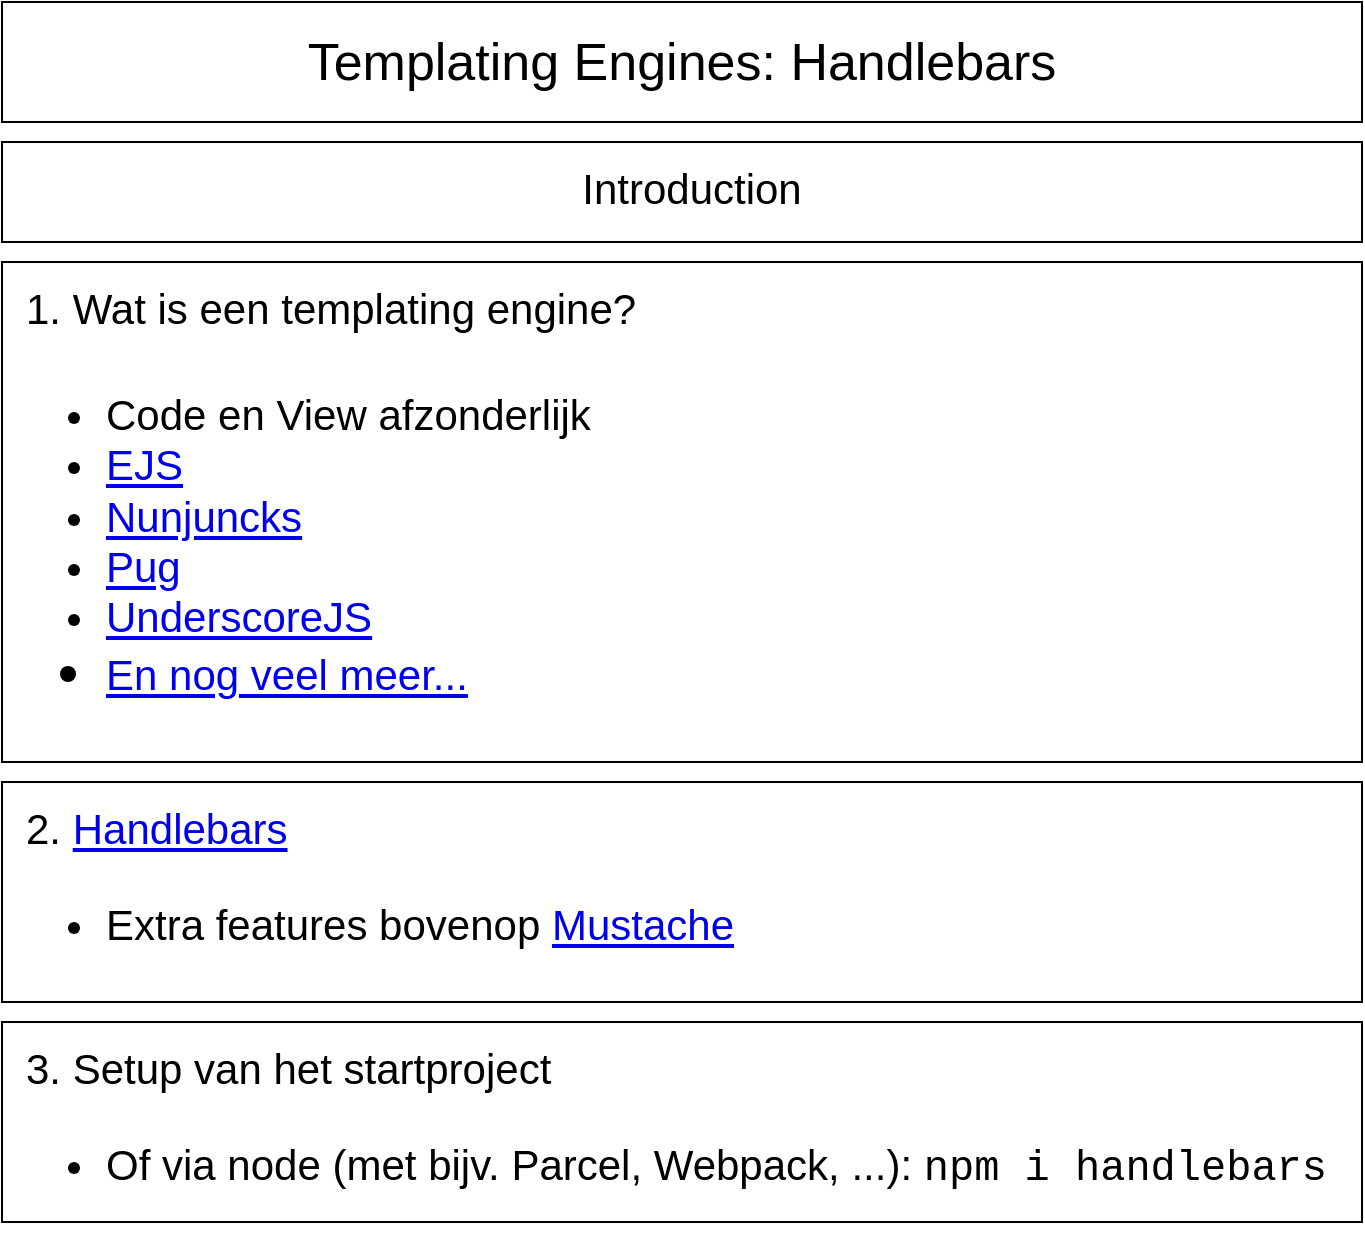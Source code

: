 <mxfile version="13.9.9" type="device" pages="8"><diagram id="C2LxrA_pCIdc0_f7m9Nd" name="Introduction"><mxGraphModel dx="1426" dy="939" grid="1" gridSize="10" guides="1" tooltips="1" connect="1" arrows="1" fold="1" page="1" pageScale="1" pageWidth="850" pageHeight="1100" math="0" shadow="0"><root><mxCell id="0"/><mxCell id="1" parent="0"/><mxCell id="tdxQaueXD9BM5MdrJlTH-1" value="Templating Engines: Handlebars" style="rounded=0;whiteSpace=wrap;html=1;fontSize=26;" parent="1" vertex="1"><mxGeometry x="80" y="40" width="680" height="60" as="geometry"/></mxCell><mxCell id="tdxQaueXD9BM5MdrJlTH-5" style="edgeStyle=orthogonalEdgeStyle;rounded=0;orthogonalLoop=1;jettySize=auto;html=1;exitX=0.5;exitY=1;exitDx=0;exitDy=0;fontSize=26;" parent="1" edge="1"><mxGeometry relative="1" as="geometry"><mxPoint x="420" y="310" as="sourcePoint"/><mxPoint x="420" y="310" as="targetPoint"/></mxGeometry></mxCell><mxCell id="tdxQaueXD9BM5MdrJlTH-10" value="&lt;font&gt;&lt;span style=&quot;font-size: 21px&quot;&gt;1. Wat is een templating engine?&lt;/span&gt;&lt;br&gt;&lt;ul&gt;&lt;li style=&quot;font-size: 21px&quot;&gt;&lt;font style=&quot;font-size: 21px&quot;&gt;Code en View afzonderlijk&lt;/font&gt;&lt;/li&gt;&lt;li style=&quot;font-size: 21px&quot;&gt;&lt;a href=&quot;https://ejs.co/&quot;&gt;EJS&lt;/a&gt;&lt;/li&gt;&lt;li style=&quot;font-size: 21px&quot;&gt;&lt;a href=&quot;https://mozilla.github.io/nunjucks/&quot;&gt;Nunjuncks&lt;/a&gt;&lt;/li&gt;&lt;li style=&quot;font-size: 21px&quot;&gt;&lt;a href=&quot;https://pugjs.org/&quot;&gt;Pug&lt;/a&gt;&lt;/li&gt;&lt;li style=&quot;font-size: 21px&quot;&gt;&lt;a href=&quot;http://underscorejs.org/&quot;&gt;UnderscoreJS&lt;/a&gt;&lt;/li&gt;&lt;li&gt;&lt;span style=&quot;font-size: 21px&quot;&gt;&lt;a href=&quot;https://colorlib.com/wp/top-templating-engines-for-javascript/&quot;&gt;En nog veel meer...&lt;/a&gt;&lt;/span&gt;&lt;/li&gt;&lt;/ul&gt;&lt;br&gt;&lt;/font&gt;" style="rounded=0;whiteSpace=wrap;html=1;fontSize=26;align=left;spacingLeft=10;verticalAlign=top;" parent="1" vertex="1"><mxGeometry x="80" y="170" width="680" height="250" as="geometry"/></mxCell><mxCell id="jN10ShenrK_myxixYj5q-1" value="&lt;font style=&quot;font-size: 21px&quot;&gt;2. &lt;a href=&quot;https://handlebarsjs.com/&quot;&gt;Handlebars&lt;/a&gt;&lt;br&gt;&lt;ul&gt;&lt;li&gt;&lt;font style=&quot;font-size: 21px&quot;&gt;Extra features bovenop &lt;a href=&quot;https://mustache.github.io/&quot;&gt;Mustache&lt;br&gt;&lt;/a&gt;&lt;/font&gt;&lt;/li&gt;&lt;/ul&gt;&lt;br&gt;&lt;/font&gt;" style="rounded=0;whiteSpace=wrap;html=1;fontSize=26;align=left;spacingLeft=10;verticalAlign=top;" parent="1" vertex="1"><mxGeometry x="80" y="430" width="680" height="110" as="geometry"/></mxCell><mxCell id="jN10ShenrK_myxixYj5q-2" value="&lt;div&gt;&lt;span style=&quot;font-size: 21px&quot;&gt;Introduction&lt;/span&gt;&lt;/div&gt;" style="rounded=0;whiteSpace=wrap;html=1;fontSize=26;align=center;spacingLeft=10;verticalAlign=top;" parent="1" vertex="1"><mxGeometry x="80" y="110" width="680" height="50" as="geometry"/></mxCell><mxCell id="9ysdKKkqqZxKanhVuaHR-1" value="&lt;font style=&quot;font-size: 21px&quot;&gt;3. Setup van het startproject&lt;br&gt;&lt;p&gt;&lt;/p&gt;&lt;ul&gt;&lt;li&gt;Of via node (met bijv. Parcel, Webpack, ...): &lt;font face=&quot;Courier New&quot;&gt;npm i handlebars&lt;/font&gt;&lt;/li&gt;&lt;/ul&gt;&lt;p&gt;&lt;/p&gt;&lt;/font&gt;" style="rounded=0;whiteSpace=wrap;html=1;fontSize=26;align=left;spacingLeft=10;verticalAlign=top;" vertex="1" parent="1"><mxGeometry x="80" y="550" width="680" height="100" as="geometry"/></mxCell></root></mxGraphModel></diagram><diagram id="QLcncSlsgYLjNXE_g2QL" name="Overview"><mxGraphModel dx="1426" dy="939" grid="1" gridSize="10" guides="1" tooltips="1" connect="1" arrows="1" fold="1" page="1" pageScale="1" pageWidth="827" pageHeight="1169" math="0" shadow="0"><root><mxCell id="c1DU1uCvzZR659IFqB1s-0"/><mxCell id="c1DU1uCvzZR659IFqB1s-1" parent="c1DU1uCvzZR659IFqB1s-0"/><mxCell id="CAiPp__SbwTkqavfIk7g-0" value="&lt;span&gt;Templating Engines: Handlebars&lt;/span&gt;" style="rounded=0;whiteSpace=wrap;html=1;fontSize=26;" parent="c1DU1uCvzZR659IFqB1s-1" vertex="1"><mxGeometry x="80" y="40" width="680" height="60" as="geometry"/></mxCell><mxCell id="CAiPp__SbwTkqavfIk7g-1" value="&lt;font style=&quot;font-size: 21px&quot;&gt;1. Expressions&lt;br&gt;&lt;/font&gt;" style="rounded=0;whiteSpace=wrap;html=1;fontSize=26;align=left;spacingLeft=10;verticalAlign=middle;" parent="c1DU1uCvzZR659IFqB1s-1" vertex="1"><mxGeometry x="80" y="170" width="680" height="50" as="geometry"/></mxCell><mxCell id="CAiPp__SbwTkqavfIk7g-3" value="&lt;span style=&quot;font-size: 21px&quot;&gt;Overview&lt;/span&gt;" style="rounded=0;whiteSpace=wrap;html=1;fontSize=26;align=center;spacingLeft=10;verticalAlign=middle;" parent="c1DU1uCvzZR659IFqB1s-1" vertex="1"><mxGeometry x="80" y="110" width="680" height="50" as="geometry"/></mxCell><mxCell id="G_qK7vgzp5S2N77Ha6_N-4" value="&lt;font style=&quot;font-size: 21px&quot;&gt;2. Built-in helpers&lt;br&gt;&lt;/font&gt;" style="rounded=0;whiteSpace=wrap;html=1;fontSize=26;align=left;spacingLeft=10;verticalAlign=middle;" parent="c1DU1uCvzZR659IFqB1s-1" vertex="1"><mxGeometry x="80" y="230" width="680" height="50" as="geometry"/></mxCell><mxCell id="G_qK7vgzp5S2N77Ha6_N-5" value="&lt;font style=&quot;font-size: 21px&quot;&gt;3. Custom helpers&lt;br&gt;&lt;/font&gt;" style="rounded=0;whiteSpace=wrap;html=1;fontSize=26;align=left;spacingLeft=10;verticalAlign=middle;" parent="c1DU1uCvzZR659IFqB1s-1" vertex="1"><mxGeometry x="80" y="290" width="680" height="50" as="geometry"/></mxCell><mxCell id="G_qK7vgzp5S2N77Ha6_N-6" value="&lt;font style=&quot;font-size: 21px&quot;&gt;4. Block helpers&lt;br&gt;&lt;/font&gt;" style="rounded=0;whiteSpace=wrap;html=1;fontSize=26;align=left;spacingLeft=10;verticalAlign=middle;" parent="c1DU1uCvzZR659IFqB1s-1" vertex="1"><mxGeometry x="80" y="350" width="680" height="50" as="geometry"/></mxCell><mxCell id="h6WxmNIOLOUElpFkRx3x-0" value="&lt;font style=&quot;font-size: 21px&quot;&gt;5. Partials&lt;br&gt;&lt;/font&gt;" style="rounded=0;whiteSpace=wrap;html=1;fontSize=26;align=left;spacingLeft=10;verticalAlign=middle;" parent="c1DU1uCvzZR659IFqB1s-1" vertex="1"><mxGeometry x="80" y="410" width="680" height="50" as="geometry"/></mxCell><mxCell id="h6WxmNIOLOUElpFkRx3x-1" value="&lt;font style=&quot;font-size: 21px&quot;&gt;6. Event delegation&lt;br&gt;&lt;/font&gt;" style="rounded=0;whiteSpace=wrap;html=1;fontSize=26;align=left;spacingLeft=10;verticalAlign=middle;" parent="c1DU1uCvzZR659IFqB1s-1" vertex="1"><mxGeometry x="80" y="470" width="680" height="50" as="geometry"/></mxCell><mxCell id="vBRD51ZX8QD1VZsMKUq9-0" value="&lt;font style=&quot;font-size: 21px&quot;&gt;Next: Expressions&lt;br&gt;&lt;/font&gt;" style="rounded=0;whiteSpace=wrap;html=1;fontSize=26;align=left;spacingLeft=10;verticalAlign=middle;" vertex="1" parent="c1DU1uCvzZR659IFqB1s-1"><mxGeometry x="80" y="560" width="680" height="40" as="geometry"/></mxCell></root></mxGraphModel></diagram><diagram id="cZrU9aKpnvN6DN83AiwI" name="Expressions"><mxGraphModel dx="1426" dy="939" grid="1" gridSize="10" guides="1" tooltips="1" connect="1" arrows="1" fold="1" page="1" pageScale="1" pageWidth="827" pageHeight="1169" math="0" shadow="0"><root><mxCell id="73g1McJH0viqGIf4t4U2-0"/><mxCell id="73g1McJH0viqGIf4t4U2-1" parent="73g1McJH0viqGIf4t4U2-0"/><mxCell id="73g1McJH0viqGIf4t4U2-2" value="Templating Engines: Handlebars" style="rounded=0;whiteSpace=wrap;html=1;fontSize=26;" parent="73g1McJH0viqGIf4t4U2-1" vertex="1"><mxGeometry x="80" y="40" width="680" height="60" as="geometry"/></mxCell><mxCell id="73g1McJH0viqGIf4t4U2-3" value="&lt;span style=&quot;font-size: 21px&quot;&gt;Expressions&lt;/span&gt;" style="rounded=0;whiteSpace=wrap;html=1;fontSize=26;align=center;spacingLeft=10;verticalAlign=middle;" parent="73g1McJH0viqGIf4t4U2-1" vertex="1"><mxGeometry x="80" y="110" width="680" height="50" as="geometry"/></mxCell><mxCell id="6Oq3krOFXUw4oHeRu_tb-0" value="&lt;font&gt;&lt;span style=&quot;font-size: 21px&quot;&gt;2. Simple Expressions&lt;/span&gt;&lt;br&gt;&lt;/font&gt;" style="rounded=0;whiteSpace=wrap;html=1;fontSize=26;align=left;spacingLeft=10;verticalAlign=middle;" parent="73g1McJH0viqGIf4t4U2-1" vertex="1"><mxGeometry x="80" y="230" width="680" height="50" as="geometry"/></mxCell><mxCell id="6Oq3krOFXUw4oHeRu_tb-1" value="&lt;font style=&quot;font-size: 21px&quot;&gt;Next: Built-in helpers&lt;br&gt;&lt;/font&gt;" style="rounded=0;whiteSpace=wrap;html=1;fontSize=26;align=left;spacingLeft=10;verticalAlign=middle;" parent="73g1McJH0viqGIf4t4U2-1" vertex="1"><mxGeometry x="80" y="560" width="680" height="40" as="geometry"/></mxCell><mxCell id="wnnS_NJvSGY1YzDIWB9s-0" value="&lt;font&gt;&lt;span style=&quot;font-size: 21px&quot;&gt;3. Path expressions&lt;/span&gt;&lt;br&gt;&lt;/font&gt;" style="rounded=0;whiteSpace=wrap;html=1;fontSize=26;align=left;spacingLeft=10;verticalAlign=middle;" vertex="1" parent="73g1McJH0viqGIf4t4U2-1"><mxGeometry x="80" y="290" width="680" height="50" as="geometry"/></mxCell><mxCell id="wnnS_NJvSGY1YzDIWB9s-1" value="&lt;font&gt;&lt;span style=&quot;font-size: 21px&quot;&gt;4. HTML escaping&lt;/span&gt;&lt;br&gt;&lt;/font&gt;" style="rounded=0;whiteSpace=wrap;html=1;fontSize=26;align=left;spacingLeft=10;verticalAlign=middle;" vertex="1" parent="73g1McJH0viqGIf4t4U2-1"><mxGeometry x="80" y="350" width="680" height="50" as="geometry"/></mxCell><mxCell id="wnnS_NJvSGY1YzDIWB9s-2" value="&lt;font&gt;&lt;span style=&quot;font-size: 21px&quot;&gt;5. Literal segments&lt;/span&gt;&lt;br&gt;&lt;/font&gt;" style="rounded=0;whiteSpace=wrap;html=1;fontSize=26;align=left;spacingLeft=10;verticalAlign=middle;" vertex="1" parent="73g1McJH0viqGIf4t4U2-1"><mxGeometry x="80" y="410" width="680" height="50" as="geometry"/></mxCell><mxCell id="wnnS_NJvSGY1YzDIWB9s-3" value="&lt;font&gt;&lt;span style=&quot;font-size: 21px&quot;&gt;1. Basis gebruik Handlebars&lt;/span&gt;&lt;br&gt;&lt;/font&gt;" style="rounded=0;whiteSpace=wrap;html=1;fontSize=26;align=left;spacingLeft=10;verticalAlign=middle;" vertex="1" parent="73g1McJH0viqGIf4t4U2-1"><mxGeometry x="80" y="170" width="680" height="50" as="geometry"/></mxCell><mxCell id="VX-vTxSLqZn24IRS6r42-0" value="&lt;font&gt;&lt;span style=&quot;font-size: 21px&quot;&gt;6. Commentaar&lt;/span&gt;&lt;br&gt;&lt;/font&gt;" style="rounded=0;whiteSpace=wrap;html=1;fontSize=26;align=left;spacingLeft=10;verticalAlign=middle;" vertex="1" parent="73g1McJH0viqGIf4t4U2-1"><mxGeometry x="80" y="470" width="680" height="50" as="geometry"/></mxCell></root></mxGraphModel></diagram><diagram name="Built-in helpers" id="IlSW--7PzJzTPsYqJb8e"><mxGraphModel dx="1426" dy="939" grid="1" gridSize="10" guides="1" tooltips="1" connect="1" arrows="1" fold="1" page="1" pageScale="1" pageWidth="827" pageHeight="1169" math="0" shadow="0"><root><mxCell id="c2jNNwpGRUtzM3RcPq_W-0"/><mxCell id="c2jNNwpGRUtzM3RcPq_W-1" parent="c2jNNwpGRUtzM3RcPq_W-0"/><mxCell id="c2jNNwpGRUtzM3RcPq_W-2" value="Templating Engines: Handlebars" style="rounded=0;whiteSpace=wrap;html=1;fontSize=26;" vertex="1" parent="c2jNNwpGRUtzM3RcPq_W-1"><mxGeometry x="80" y="40" width="680" height="60" as="geometry"/></mxCell><mxCell id="c2jNNwpGRUtzM3RcPq_W-3" value="&lt;span style=&quot;font-size: 21px&quot;&gt;Built-in Helpers&lt;/span&gt;" style="rounded=0;whiteSpace=wrap;html=1;fontSize=26;align=center;spacingLeft=10;verticalAlign=middle;" vertex="1" parent="c2jNNwpGRUtzM3RcPq_W-1"><mxGeometry x="80" y="110" width="680" height="50" as="geometry"/></mxCell><mxCell id="c2jNNwpGRUtzM3RcPq_W-4" value="&lt;font&gt;&lt;span style=&quot;font-size: 21px&quot;&gt;2. #each&lt;/span&gt;&lt;br&gt;&lt;/font&gt;" style="rounded=0;whiteSpace=wrap;html=1;fontSize=26;align=left;spacingLeft=10;verticalAlign=middle;" vertex="1" parent="c2jNNwpGRUtzM3RcPq_W-1"><mxGeometry x="80" y="230" width="680" height="50" as="geometry"/></mxCell><mxCell id="c2jNNwpGRUtzM3RcPq_W-5" value="&lt;font style=&quot;font-size: 21px&quot;&gt;Next: Custom helpers&lt;br&gt;&lt;/font&gt;" style="rounded=0;whiteSpace=wrap;html=1;fontSize=26;align=left;spacingLeft=10;verticalAlign=middle;" vertex="1" parent="c2jNNwpGRUtzM3RcPq_W-1"><mxGeometry x="80" y="700" width="680" height="40" as="geometry"/></mxCell><mxCell id="c2jNNwpGRUtzM3RcPq_W-6" value="&lt;font&gt;&lt;span style=&quot;font-size: 21px&quot;&gt;3. #if&lt;/span&gt;&lt;br&gt;&lt;/font&gt;" style="rounded=0;whiteSpace=wrap;html=1;fontSize=26;align=left;spacingLeft=10;verticalAlign=middle;" vertex="1" parent="c2jNNwpGRUtzM3RcPq_W-1"><mxGeometry x="80" y="290" width="680" height="50" as="geometry"/></mxCell><mxCell id="c2jNNwpGRUtzM3RcPq_W-7" value="&lt;font&gt;&lt;span style=&quot;font-size: 21px&quot;&gt;4. #unless&lt;/span&gt;&lt;br&gt;&lt;/font&gt;" style="rounded=0;whiteSpace=wrap;html=1;fontSize=26;align=left;spacingLeft=10;verticalAlign=middle;" vertex="1" parent="c2jNNwpGRUtzM3RcPq_W-1"><mxGeometry x="80" y="350" width="680" height="50" as="geometry"/></mxCell><mxCell id="c2jNNwpGRUtzM3RcPq_W-8" value="&lt;font&gt;&lt;span style=&quot;font-size: 21px&quot;&gt;5. lookup&lt;/span&gt;&lt;br&gt;&lt;/font&gt;" style="rounded=0;whiteSpace=wrap;html=1;fontSize=26;align=left;spacingLeft=10;verticalAlign=middle;" vertex="1" parent="c2jNNwpGRUtzM3RcPq_W-1"><mxGeometry x="80" y="410" width="680" height="50" as="geometry"/></mxCell><mxCell id="c2jNNwpGRUtzM3RcPq_W-9" value="&lt;font&gt;&lt;span style=&quot;font-size: 21px&quot;&gt;1. #with&lt;/span&gt;&lt;br&gt;&lt;/font&gt;" style="rounded=0;whiteSpace=wrap;html=1;fontSize=26;align=left;spacingLeft=10;verticalAlign=middle;" vertex="1" parent="c2jNNwpGRUtzM3RcPq_W-1"><mxGeometry x="80" y="170" width="680" height="50" as="geometry"/></mxCell><mxCell id="c2jNNwpGRUtzM3RcPq_W-10" value="&lt;font&gt;&lt;span style=&quot;font-size: 21px&quot;&gt;6. log&lt;br&gt;&lt;ul&gt;&lt;li&gt;&lt;font&gt;debug&lt;/font&gt;&lt;/li&gt;&lt;li&gt;&lt;font&gt;info (default)&lt;/font&gt;&lt;/li&gt;&lt;li&gt;&lt;font&gt;warn&lt;/font&gt;&lt;/li&gt;&lt;li&gt;&lt;font&gt;error&lt;/font&gt;&lt;/li&gt;&lt;/ul&gt;&lt;/span&gt;&lt;/font&gt;" style="rounded=0;whiteSpace=wrap;html=1;fontSize=26;align=left;spacingLeft=10;verticalAlign=top;" vertex="1" parent="c2jNNwpGRUtzM3RcPq_W-1"><mxGeometry x="80" y="470" width="680" height="180" as="geometry"/></mxCell></root></mxGraphModel></diagram><diagram name="Custom Helpers" id="lK1xHzSoy2uBphgCOdK8"><mxGraphModel dx="1426" dy="894" grid="1" gridSize="10" guides="1" tooltips="1" connect="1" arrows="1" fold="1" page="1" pageScale="1" pageWidth="827" pageHeight="1169" math="0" shadow="0"><root><mxCell id="Z47-g4FUZPH8NMI4UeyG-0"/><mxCell id="Z47-g4FUZPH8NMI4UeyG-1" parent="Z47-g4FUZPH8NMI4UeyG-0"/><mxCell id="Z47-g4FUZPH8NMI4UeyG-2" value="Templating Engines: Handlebars" style="rounded=0;whiteSpace=wrap;html=1;fontSize=26;" vertex="1" parent="Z47-g4FUZPH8NMI4UeyG-1"><mxGeometry x="80" y="40" width="680" height="60" as="geometry"/></mxCell><mxCell id="Z47-g4FUZPH8NMI4UeyG-3" value="&lt;span style=&quot;font-size: 21px&quot;&gt;Custom Helpers&lt;/span&gt;" style="rounded=0;whiteSpace=wrap;html=1;fontSize=26;align=center;spacingLeft=10;verticalAlign=middle;" vertex="1" parent="Z47-g4FUZPH8NMI4UeyG-1"><mxGeometry x="80" y="110" width="680" height="50" as="geometry"/></mxCell><mxCell id="Z47-g4FUZPH8NMI4UeyG-4" value="&lt;font&gt;&lt;span style=&quot;font-size: 21px&quot;&gt;2. emphasize&lt;/span&gt;&lt;br&gt;&lt;/font&gt;" style="rounded=0;whiteSpace=wrap;html=1;fontSize=26;align=left;spacingLeft=10;verticalAlign=middle;" vertex="1" parent="Z47-g4FUZPH8NMI4UeyG-1"><mxGeometry x="80" y="230" width="680" height="50" as="geometry"/></mxCell><mxCell id="Z47-g4FUZPH8NMI4UeyG-5" value="&lt;font style=&quot;font-size: 21px&quot;&gt;Next: Block helpers&lt;br&gt;&lt;/font&gt;" style="rounded=0;whiteSpace=wrap;html=1;fontSize=26;align=left;spacingLeft=10;verticalAlign=middle;" vertex="1" parent="Z47-g4FUZPH8NMI4UeyG-1"><mxGeometry x="80" y="440" width="680" height="40" as="geometry"/></mxCell><mxCell id="Z47-g4FUZPH8NMI4UeyG-6" value="&lt;font&gt;&lt;span style=&quot;font-size: 21px&quot;&gt;3. Meerdere parameters&lt;/span&gt;&lt;br&gt;&lt;/font&gt;" style="rounded=0;whiteSpace=wrap;html=1;fontSize=26;align=left;spacingLeft=10;verticalAlign=middle;" vertex="1" parent="Z47-g4FUZPH8NMI4UeyG-1"><mxGeometry x="80" y="290" width="680" height="50" as="geometry"/></mxCell><mxCell id="Z47-g4FUZPH8NMI4UeyG-7" value="&lt;font&gt;&lt;span style=&quot;font-size: 21px&quot;&gt;4. Subexpressions&lt;/span&gt;&lt;br&gt;&lt;/font&gt;" style="rounded=0;whiteSpace=wrap;html=1;fontSize=26;align=left;spacingLeft=10;verticalAlign=middle;" vertex="1" parent="Z47-g4FUZPH8NMI4UeyG-1"><mxGeometry x="80" y="350" width="680" height="50" as="geometry"/></mxCell><mxCell id="Z47-g4FUZPH8NMI4UeyG-9" value="&lt;font&gt;&lt;span style=&quot;font-size: 21px&quot;&gt;1. scream&lt;/span&gt;&lt;br&gt;&lt;/font&gt;" style="rounded=0;whiteSpace=wrap;html=1;fontSize=26;align=left;spacingLeft=10;verticalAlign=middle;" vertex="1" parent="Z47-g4FUZPH8NMI4UeyG-1"><mxGeometry x="80" y="170" width="680" height="50" as="geometry"/></mxCell></root></mxGraphModel></diagram><diagram name="Block Helpers" id="YhUTMJPaMNj8-XXfi6i7"><mxGraphModel dx="1426" dy="894" grid="1" gridSize="10" guides="1" tooltips="1" connect="1" arrows="1" fold="1" page="1" pageScale="1" pageWidth="827" pageHeight="1169" math="0" shadow="0"><root><mxCell id="Z6z-y3Ft2xgfz4ZEP4XD-0"/><mxCell id="Z6z-y3Ft2xgfz4ZEP4XD-1" parent="Z6z-y3Ft2xgfz4ZEP4XD-0"/><mxCell id="Z6z-y3Ft2xgfz4ZEP4XD-2" value="Templating Engines: Handlebars" style="rounded=0;whiteSpace=wrap;html=1;fontSize=26;" vertex="1" parent="Z6z-y3Ft2xgfz4ZEP4XD-1"><mxGeometry x="80" y="40" width="680" height="60" as="geometry"/></mxCell><mxCell id="Z6z-y3Ft2xgfz4ZEP4XD-3" value="&lt;span style=&quot;font-size: 21px&quot;&gt;Block Helpers&lt;/span&gt;" style="rounded=0;whiteSpace=wrap;html=1;fontSize=26;align=center;spacingLeft=10;verticalAlign=middle;" vertex="1" parent="Z6z-y3Ft2xgfz4ZEP4XD-1"><mxGeometry x="80" y="110" width="680" height="50" as="geometry"/></mxCell><mxCell id="Z6z-y3Ft2xgfz4ZEP4XD-4" value="&lt;font&gt;&lt;span style=&quot;font-size: 21px&quot;&gt;2. #bold&lt;/span&gt;&lt;br&gt;&lt;/font&gt;" style="rounded=0;whiteSpace=wrap;html=1;fontSize=26;align=left;spacingLeft=10;verticalAlign=middle;" vertex="1" parent="Z6z-y3Ft2xgfz4ZEP4XD-1"><mxGeometry x="80" y="230" width="680" height="50" as="geometry"/></mxCell><mxCell id="Z6z-y3Ft2xgfz4ZEP4XD-5" value="&lt;font style=&quot;font-size: 21px&quot;&gt;Next: Partials&lt;br&gt;&lt;/font&gt;" style="rounded=0;whiteSpace=wrap;html=1;fontSize=26;align=left;spacingLeft=10;verticalAlign=middle;" vertex="1" parent="Z6z-y3Ft2xgfz4ZEP4XD-1"><mxGeometry x="80" y="440" width="680" height="40" as="geometry"/></mxCell><mxCell id="Z6z-y3Ft2xgfz4ZEP4XD-6" value="&lt;font&gt;&lt;span style=&quot;font-size: 21px&quot;&gt;3. #newif&lt;/span&gt;&lt;br&gt;&lt;/font&gt;" style="rounded=0;whiteSpace=wrap;html=1;fontSize=26;align=left;spacingLeft=10;verticalAlign=middle;" vertex="1" parent="Z6z-y3Ft2xgfz4ZEP4XD-1"><mxGeometry x="80" y="290" width="680" height="50" as="geometry"/></mxCell><mxCell id="Z6z-y3Ft2xgfz4ZEP4XD-7" value="&lt;font&gt;&lt;span style=&quot;font-size: 21px&quot;&gt;4. #list&lt;/span&gt;&lt;br&gt;&lt;/font&gt;" style="rounded=0;whiteSpace=wrap;html=1;fontSize=26;align=left;spacingLeft=10;verticalAlign=middle;" vertex="1" parent="Z6z-y3Ft2xgfz4ZEP4XD-1"><mxGeometry x="80" y="350" width="680" height="50" as="geometry"/></mxCell><mxCell id="Z6z-y3Ft2xgfz4ZEP4XD-8" value="&lt;font&gt;&lt;span style=&quot;font-size: 21px&quot;&gt;1. #noop (no operation)&lt;/span&gt;&lt;br&gt;&lt;/font&gt;" style="rounded=0;whiteSpace=wrap;html=1;fontSize=26;align=left;spacingLeft=10;verticalAlign=middle;" vertex="1" parent="Z6z-y3Ft2xgfz4ZEP4XD-1"><mxGeometry x="80" y="170" width="680" height="50" as="geometry"/></mxCell></root></mxGraphModel></diagram><diagram name="Partials" id="CH09TUPUSvavRTvZaFXk"><mxGraphModel dx="1426" dy="894" grid="1" gridSize="10" guides="1" tooltips="1" connect="1" arrows="1" fold="1" page="1" pageScale="1" pageWidth="827" pageHeight="1169" math="0" shadow="0"><root><mxCell id="LnQyF2WtAwOGukYBkDQT-0"/><mxCell id="LnQyF2WtAwOGukYBkDQT-1" parent="LnQyF2WtAwOGukYBkDQT-0"/><mxCell id="LnQyF2WtAwOGukYBkDQT-2" value="Templating Engines: Handlebars" style="rounded=0;whiteSpace=wrap;html=1;fontSize=26;" vertex="1" parent="LnQyF2WtAwOGukYBkDQT-1"><mxGeometry x="80" y="40" width="680" height="60" as="geometry"/></mxCell><mxCell id="LnQyF2WtAwOGukYBkDQT-3" value="&lt;span style=&quot;font-size: 21px&quot;&gt;Partials&lt;/span&gt;" style="rounded=0;whiteSpace=wrap;html=1;fontSize=26;align=center;spacingLeft=10;verticalAlign=middle;" vertex="1" parent="LnQyF2WtAwOGukYBkDQT-1"><mxGeometry x="80" y="110" width="680" height="50" as="geometry"/></mxCell><mxCell id="LnQyF2WtAwOGukYBkDQT-5" value="&lt;font style=&quot;font-size: 21px&quot;&gt;Next: Event Delegation&lt;br&gt;&lt;/font&gt;" style="rounded=0;whiteSpace=wrap;html=1;fontSize=26;align=left;spacingLeft=10;verticalAlign=middle;" vertex="1" parent="LnQyF2WtAwOGukYBkDQT-1"><mxGeometry x="80" y="250" width="680" height="40" as="geometry"/></mxCell><mxCell id="LnQyF2WtAwOGukYBkDQT-8" value="&lt;font&gt;&lt;span style=&quot;font-size: 21px&quot;&gt;1. header&lt;/span&gt;&lt;br&gt;&lt;/font&gt;" style="rounded=0;whiteSpace=wrap;html=1;fontSize=26;align=left;spacingLeft=10;verticalAlign=middle;" vertex="1" parent="LnQyF2WtAwOGukYBkDQT-1"><mxGeometry x="80" y="170" width="680" height="50" as="geometry"/></mxCell></root></mxGraphModel></diagram><diagram name="Event Delegation" id="otnYX5V3ehxMbb_NCUjK"><mxGraphModel dx="1426" dy="894" grid="1" gridSize="10" guides="1" tooltips="1" connect="1" arrows="1" fold="1" page="1" pageScale="1" pageWidth="827" pageHeight="1169" math="0" shadow="0"><root><mxCell id="sqYMDMIDqR8bJPECpUcs-0"/><mxCell id="sqYMDMIDqR8bJPECpUcs-1" parent="sqYMDMIDqR8bJPECpUcs-0"/><mxCell id="OcUJf2xmkL8nST1lAQi0-18" value="" style="rounded=0;whiteSpace=wrap;html=1;fontSize=15;" vertex="1" parent="sqYMDMIDqR8bJPECpUcs-1"><mxGeometry x="313" y="543" width="200" height="247" as="geometry"/></mxCell><mxCell id="sqYMDMIDqR8bJPECpUcs-2" value="Templating Engines: Handlebars" style="rounded=0;whiteSpace=wrap;html=1;fontSize=26;" vertex="1" parent="sqYMDMIDqR8bJPECpUcs-1"><mxGeometry x="80" y="40" width="680" height="60" as="geometry"/></mxCell><mxCell id="sqYMDMIDqR8bJPECpUcs-3" value="&lt;span style=&quot;font-size: 21px&quot;&gt;Event Delegation&lt;/span&gt;" style="rounded=0;whiteSpace=wrap;html=1;fontSize=26;align=center;spacingLeft=10;verticalAlign=middle;" vertex="1" parent="sqYMDMIDqR8bJPECpUcs-1"><mxGeometry x="80" y="110" width="680" height="50" as="geometry"/></mxCell><mxCell id="sqYMDMIDqR8bJPECpUcs-4" value="&lt;font style=&quot;font-size: 21px&quot;&gt;Next: Wat nu...?&lt;br&gt;&lt;/font&gt;" style="rounded=0;whiteSpace=wrap;html=1;fontSize=26;align=left;spacingLeft=10;verticalAlign=middle;" vertex="1" parent="sqYMDMIDqR8bJPECpUcs-1"><mxGeometry x="81" y="1220" width="680" height="40" as="geometry"/></mxCell><mxCell id="sqYMDMIDqR8bJPECpUcs-5" value="&lt;font&gt;&lt;span style=&quot;font-size: 21px&quot;&gt;1. Het probleem bij dynamische content&lt;/span&gt;&lt;br&gt;&lt;/font&gt;" style="rounded=0;whiteSpace=wrap;html=1;fontSize=26;align=left;spacingLeft=10;verticalAlign=middle;" vertex="1" parent="sqYMDMIDqR8bJPECpUcs-1"><mxGeometry x="80" y="170" width="680" height="50" as="geometry"/></mxCell><mxCell id="OcUJf2xmkL8nST1lAQi0-0" value="Toon playlist" style="rounded=0;whiteSpace=wrap;html=1;fillColor=#60a917;strokeColor=#2D7600;fontColor=#ffffff;fontSize=15;" vertex="1" parent="sqYMDMIDqR8bJPECpUcs-1"><mxGeometry x="80" y="240" width="160" height="40" as="geometry"/></mxCell><mxCell id="OcUJf2xmkL8nST1lAQi0-1" value="Toon songs" style="rounded=0;whiteSpace=wrap;html=1;fillColor=#d80073;strokeColor=#A50040;fontColor=#ffffff;fontSize=15;" vertex="1" parent="sqYMDMIDqR8bJPECpUcs-1"><mxGeometry x="80" y="290" width="160" height="40" as="geometry"/></mxCell><mxCell id="OcUJf2xmkL8nST1lAQi0-2" value="Toon playlist" style="rounded=0;whiteSpace=wrap;html=1;fillColor=#60a917;strokeColor=#2D7600;fontColor=#ffffff;fontSize=15;" vertex="1" parent="sqYMDMIDqR8bJPECpUcs-1"><mxGeometry x="80" y="340" width="160" height="40" as="geometry"/></mxCell><mxCell id="OcUJf2xmkL8nST1lAQi0-3" value="..." style="rounded=0;whiteSpace=wrap;html=1;fillColor=#60a917;strokeColor=#2D7600;fontColor=#ffffff;fontSize=15;" vertex="1" parent="sqYMDMIDqR8bJPECpUcs-1"><mxGeometry x="80" y="390" width="160" height="40" as="geometry"/></mxCell><mxCell id="OcUJf2xmkL8nST1lAQi0-4" value="" style="shape=flexArrow;endArrow=classic;html=1;fontSize=15;" edge="1" parent="sqYMDMIDqR8bJPECpUcs-1"><mxGeometry width="50" height="50" relative="1" as="geometry"><mxPoint x="270" y="259.5" as="sourcePoint"/><mxPoint x="340" y="259.5" as="targetPoint"/></mxGeometry></mxCell><mxCell id="OcUJf2xmkL8nST1lAQi0-5" value="&lt;font face=&quot;Courier New&quot; style=&quot;font-size: 13px&quot;&gt;showPlaylist.addEventListener(&quot;click&quot;, () =&amp;gt; {});&lt;/font&gt;" style="rounded=0;whiteSpace=wrap;html=1;fontSize=15;" vertex="1" parent="sqYMDMIDqR8bJPECpUcs-1"><mxGeometry x="360" y="240" width="400" height="40" as="geometry"/></mxCell><mxCell id="OcUJf2xmkL8nST1lAQi0-6" value="" style="shape=flexArrow;endArrow=classic;html=1;fontSize=15;" edge="1" parent="sqYMDMIDqR8bJPECpUcs-1"><mxGeometry width="50" height="50" relative="1" as="geometry"><mxPoint x="270" y="309.5" as="sourcePoint"/><mxPoint x="340" y="309.5" as="targetPoint"/></mxGeometry></mxCell><mxCell id="OcUJf2xmkL8nST1lAQi0-7" value="&lt;font face=&quot;Courier New&quot; style=&quot;font-size: 13px&quot;&gt;showSongs.addEventListener(&quot;click&quot;, () =&amp;gt; {});&lt;/font&gt;" style="rounded=0;whiteSpace=wrap;html=1;fontSize=15;" vertex="1" parent="sqYMDMIDqR8bJPECpUcs-1"><mxGeometry x="360" y="290" width="400" height="40" as="geometry"/></mxCell><mxCell id="OcUJf2xmkL8nST1lAQi0-8" value="" style="shape=flexArrow;endArrow=classic;html=1;fontSize=15;" edge="1" parent="sqYMDMIDqR8bJPECpUcs-1"><mxGeometry width="50" height="50" relative="1" as="geometry"><mxPoint x="270" y="359.5" as="sourcePoint"/><mxPoint x="340" y="359.5" as="targetPoint"/></mxGeometry></mxCell><mxCell id="OcUJf2xmkL8nST1lAQi0-9" value="&lt;font face=&quot;Courier New&quot; style=&quot;font-size: 13px&quot;&gt;showPlaylist.addEventListener(&quot;click&quot;, () =&amp;gt; {});&lt;/font&gt;" style="rounded=0;whiteSpace=wrap;html=1;fontSize=15;" vertex="1" parent="sqYMDMIDqR8bJPECpUcs-1"><mxGeometry x="360" y="340" width="400" height="40" as="geometry"/></mxCell><mxCell id="OcUJf2xmkL8nST1lAQi0-10" value="" style="shape=flexArrow;endArrow=classic;html=1;fontSize=15;" edge="1" parent="sqYMDMIDqR8bJPECpUcs-1"><mxGeometry width="50" height="50" relative="1" as="geometry"><mxPoint x="270" y="409.5" as="sourcePoint"/><mxPoint x="340" y="409.5" as="targetPoint"/></mxGeometry></mxCell><mxCell id="OcUJf2xmkL8nST1lAQi0-11" value="&lt;font face=&quot;Courier New&quot; style=&quot;font-size: 13px&quot;&gt;...&lt;/font&gt;" style="rounded=0;whiteSpace=wrap;html=1;fontSize=15;" vertex="1" parent="sqYMDMIDqR8bJPECpUcs-1"><mxGeometry x="360" y="390" width="400" height="40" as="geometry"/></mxCell><mxCell id="OcUJf2xmkL8nST1lAQi0-12" value="&lt;font&gt;&lt;font style=&quot;font-size: 18px&quot;&gt;Oplossing: delegeer je click event op één plaats met event delegation&lt;/font&gt;&lt;br&gt;&lt;/font&gt;" style="rounded=0;whiteSpace=wrap;html=1;fontSize=26;align=left;spacingLeft=10;verticalAlign=middle;fillColor=#76608a;strokeColor=#432D57;fontColor=#ffffff;" vertex="1" parent="sqYMDMIDqR8bJPECpUcs-1"><mxGeometry x="80" y="453" width="680" height="40" as="geometry"/></mxCell><mxCell id="OcUJf2xmkL8nST1lAQi0-14" value="Toon playlist" style="rounded=0;whiteSpace=wrap;html=1;fillColor=#60a917;strokeColor=#2D7600;fontColor=#ffffff;fontSize=15;" vertex="1" parent="sqYMDMIDqR8bJPECpUcs-1"><mxGeometry x="334" y="580" width="160" height="40" as="geometry"/></mxCell><mxCell id="OcUJf2xmkL8nST1lAQi0-15" value="Toon songs" style="rounded=0;whiteSpace=wrap;html=1;fillColor=#d80073;strokeColor=#A50040;fontColor=#ffffff;fontSize=15;" vertex="1" parent="sqYMDMIDqR8bJPECpUcs-1"><mxGeometry x="334" y="630" width="160" height="40" as="geometry"/></mxCell><mxCell id="OcUJf2xmkL8nST1lAQi0-16" value="Toon playlist" style="rounded=0;whiteSpace=wrap;html=1;fillColor=#60a917;strokeColor=#2D7600;fontColor=#ffffff;fontSize=15;" vertex="1" parent="sqYMDMIDqR8bJPECpUcs-1"><mxGeometry x="334" y="680" width="160" height="40" as="geometry"/></mxCell><mxCell id="OcUJf2xmkL8nST1lAQi0-17" value="..." style="rounded=0;whiteSpace=wrap;html=1;fillColor=#60a917;strokeColor=#2D7600;fontColor=#ffffff;fontSize=15;" vertex="1" parent="sqYMDMIDqR8bJPECpUcs-1"><mxGeometry x="334" y="730" width="160" height="40" as="geometry"/></mxCell><mxCell id="OcUJf2xmkL8nST1lAQi0-19" value="&lt;font face=&quot;Courier New&quot; style=&quot;font-size: 13px&quot;&gt;document.addEventListener(&quot;click&quot;, handleEvent);&lt;/font&gt;" style="rounded=0;whiteSpace=wrap;html=1;fontSize=15;" vertex="1" parent="sqYMDMIDqR8bJPECpUcs-1"><mxGeometry x="80" y="519" width="400" height="40" as="geometry"/></mxCell><mxCell id="OcUJf2xmkL8nST1lAQi0-21" value="&lt;font face=&quot;Courier New&quot; style=&quot;font-size: 18px&quot;&gt;document.addEventListener(&quot;click&quot;, (event) =&amp;gt; {&lt;br&gt;&amp;nbsp; if(event.target.matches('.show-playlist')) {&lt;br&gt;&amp;nbsp; &amp;nbsp; // show the playlist&lt;br&gt;&amp;nbsp; }&lt;br&gt;&amp;nbsp; if(event.target.matches('.show-songs')) {&lt;br&gt;&amp;nbsp; &amp;nbsp; // show the songs&lt;br&gt;&amp;nbsp; }&lt;br&gt;});&lt;/font&gt;" style="rounded=0;whiteSpace=wrap;html=1;fontSize=15;align=left;spacingLeft=12;" vertex="1" parent="sqYMDMIDqR8bJPECpUcs-1"><mxGeometry x="80" y="810" width="680" height="190" as="geometry"/></mxCell><mxCell id="OcUJf2xmkL8nST1lAQi0-23" value="&lt;font&gt;&lt;span style=&quot;font-size: 21px&quot;&gt;2. Gebruik &amp;amp; Performantie&lt;/span&gt;&lt;br&gt;&lt;/font&gt;" style="rounded=0;whiteSpace=wrap;html=1;fontSize=26;align=left;spacingLeft=10;verticalAlign=middle;" vertex="1" parent="sqYMDMIDqR8bJPECpUcs-1"><mxGeometry x="81" y="1080" width="680" height="50" as="geometry"/></mxCell><mxCell id="OcUJf2xmkL8nST1lAQi0-24" value="&lt;font&gt;&lt;span style=&quot;font-size: 21px&quot;&gt;3. ClickEventDelegator&lt;/span&gt;&lt;br&gt;&lt;/font&gt;" style="rounded=0;whiteSpace=wrap;html=1;fontSize=26;align=left;spacingLeft=10;verticalAlign=middle;" vertex="1" parent="sqYMDMIDqR8bJPECpUcs-1"><mxGeometry x="81" y="1140" width="679" height="50" as="geometry"/></mxCell><mxCell id="BBprh-B7BCtv-sV9fpqS-0" value="&lt;font style=&quot;font-size: 17px&quot;&gt;&lt;font style=&quot;line-height: 100% ; font-size: 17px&quot;&gt;* &lt;font face=&quot;Courier New&quot;&gt;matches&lt;/font&gt; functie geeft een boolean wanneer een element zou geslecteerd worden met die specifieke query&lt;/font&gt;&lt;br style=&quot;font-size: 17px&quot;&gt;&lt;/font&gt;" style="rounded=0;whiteSpace=wrap;html=1;fontSize=17;align=left;spacingLeft=10;verticalAlign=top;opacity=90;" vertex="1" parent="sqYMDMIDqR8bJPECpUcs-1"><mxGeometry x="81" y="1010" width="680" height="60" as="geometry"/></mxCell></root></mxGraphModel></diagram></mxfile>